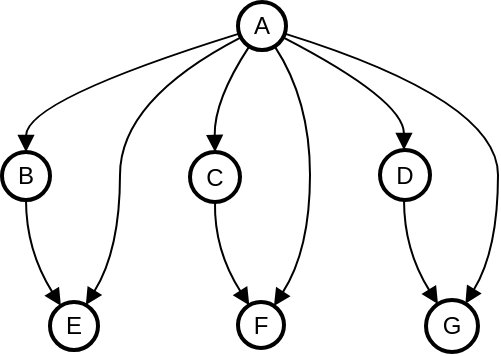 <mxfile version="26.0.2">
  <diagram name="Page-1" id="DIfEL6UEzHZ7hZNBV-26">
    <mxGraphModel>
      <root>
        <mxCell id="0" />
        <mxCell id="1" parent="0" />
        <mxCell id="2" value="A" style="ellipse;aspect=fixed;strokeWidth=2;whiteSpace=wrap;" vertex="1" parent="1">
          <mxGeometry x="126" y="8" width="24" height="24" as="geometry" />
        </mxCell>
        <mxCell id="3" value="B" style="ellipse;aspect=fixed;strokeWidth=2;whiteSpace=wrap;" vertex="1" parent="1">
          <mxGeometry x="8" y="83" width="24" height="24" as="geometry" />
        </mxCell>
        <mxCell id="4" value="C" style="ellipse;aspect=fixed;strokeWidth=2;whiteSpace=wrap;" vertex="1" parent="1">
          <mxGeometry x="102" y="83" width="25" height="25" as="geometry" />
        </mxCell>
        <mxCell id="5" value="D" style="ellipse;aspect=fixed;strokeWidth=2;whiteSpace=wrap;" vertex="1" parent="1">
          <mxGeometry x="197" y="82" width="25" height="25" as="geometry" />
        </mxCell>
        <mxCell id="6" value="E" style="ellipse;aspect=fixed;strokeWidth=2;whiteSpace=wrap;" vertex="1" parent="1">
          <mxGeometry x="32" y="158" width="24" height="24" as="geometry" />
        </mxCell>
        <mxCell id="7" value="F" style="ellipse;aspect=fixed;strokeWidth=2;whiteSpace=wrap;" vertex="1" parent="1">
          <mxGeometry x="126" y="158" width="23" height="23" as="geometry" />
        </mxCell>
        <mxCell id="8" value="G" style="ellipse;aspect=fixed;strokeWidth=2;whiteSpace=wrap;" vertex="1" parent="1">
          <mxGeometry x="220" y="157" width="26" height="26" as="geometry" />
        </mxCell>
        <mxCell id="9" value="" style="curved=1;startArrow=none;endArrow=block;exitX=-0.01;exitY=0.67;entryX=0.5;entryY=-0.01;" edge="1" parent="1" source="2" target="3">
          <mxGeometry relative="1" as="geometry">
            <Array as="points">
              <mxPoint x="20" y="57" />
            </Array>
          </mxGeometry>
        </mxCell>
        <mxCell id="10" value="" style="curved=1;startArrow=none;endArrow=block;exitX=0.18;exitY=1.02;entryX=0.49;entryY=-0.02;" edge="1" parent="1" source="2" target="4">
          <mxGeometry relative="1" as="geometry">
            <Array as="points">
              <mxPoint x="114" y="57" />
            </Array>
          </mxGeometry>
        </mxCell>
        <mxCell id="11" value="" style="curved=1;startArrow=none;endArrow=block;exitX=1.01;exitY=0.78;entryX=0.48;entryY=0.02;" edge="1" parent="1" source="2" target="5">
          <mxGeometry relative="1" as="geometry">
            <Array as="points">
              <mxPoint x="209" y="57" />
            </Array>
          </mxGeometry>
        </mxCell>
        <mxCell id="12" value="" style="curved=1;startArrow=none;endArrow=block;exitX=0.5;exitY=0.99;entryX=0.18;entryY=0.02;" edge="1" parent="1" source="3" target="6">
          <mxGeometry relative="1" as="geometry">
            <Array as="points">
              <mxPoint x="20" y="132" />
            </Array>
          </mxGeometry>
        </mxCell>
        <mxCell id="13" value="" style="curved=1;startArrow=none;endArrow=block;exitX=0.49;exitY=0.97;entryX=0.2;entryY=0.02;" edge="1" parent="1" source="4" target="7">
          <mxGeometry relative="1" as="geometry">
            <Array as="points">
              <mxPoint x="114" y="132" />
            </Array>
          </mxGeometry>
        </mxCell>
        <mxCell id="14" value="" style="curved=1;startArrow=none;endArrow=block;exitX=0.48;exitY=1.01;entryX=0.18;entryY=0.01;" edge="1" parent="1" source="5" target="8">
          <mxGeometry relative="1" as="geometry">
            <Array as="points">
              <mxPoint x="209" y="132" />
            </Array>
          </mxGeometry>
        </mxCell>
        <mxCell id="15" value="" style="curved=1;startArrow=none;endArrow=block;exitX=-0.01;exitY=0.78;entryX=0.79;entryY=0.02;" edge="1" parent="1" source="2" target="6">
          <mxGeometry relative="1" as="geometry">
            <Array as="points">
              <mxPoint x="67" y="57" />
              <mxPoint x="67" y="132" />
            </Array>
          </mxGeometry>
        </mxCell>
        <mxCell id="16" value="" style="curved=1;startArrow=none;endArrow=block;exitX=0.82;exitY=1.02;entryX=0.84;entryY=0.02;" edge="1" parent="1" source="2" target="7">
          <mxGeometry relative="1" as="geometry">
            <Array as="points">
              <mxPoint x="162" y="57" />
              <mxPoint x="162" y="132" />
            </Array>
          </mxGeometry>
        </mxCell>
        <mxCell id="17" value="" style="curved=1;startArrow=none;endArrow=block;exitX=1.01;exitY=0.67;entryX=0.8;entryY=0.01;" edge="1" parent="1" source="2" target="8">
          <mxGeometry relative="1" as="geometry">
            <Array as="points">
              <mxPoint x="256" y="57" />
              <mxPoint x="256" y="132" />
            </Array>
          </mxGeometry>
        </mxCell>
      </root>
    </mxGraphModel>
  </diagram>
</mxfile>
